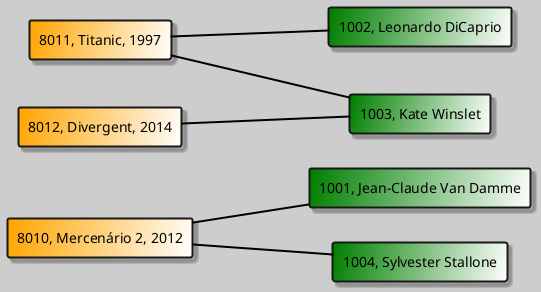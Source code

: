 @startuml


skinparam BackgroundColor #cdcdcd
skinparam Shadowing true

left to right direction

rectangle "8010, Mercenário 2, 2012" as filmeMercenario #orange/white;line.bold
rectangle "8011, Titanic, 1997" as filmeTitanic #orange/white;line.bold
rectangle "8012, Divergent, 2014" as filmeDivergent #orange/white;line.bold

rectangle "1001, Jean-Claude Van Damme" as artistaJean #green/white;line.bold
rectangle "1002, Leonardo DiCaprio" as artistaLeonardo #green/white;line.bold
rectangle "1003, Kate Winslet" as artistaKate #green/white;line.bold
rectangle "1004, Sylvester Stallone" as artistaSylvester #green/white;line.bold


''=========================  RELACOES  ==================================

filmeMercenario -[#black,bold]- artistaJean
filmeMercenario -[#black,bold]- artistaSylvester

filmeTitanic -[#black,bold]- artistaKate : \t\t
filmeTitanic -[#black,bold]- artistaLeonardo
filmeDivergent -[#black,bold]- artistaKate


@enduml
